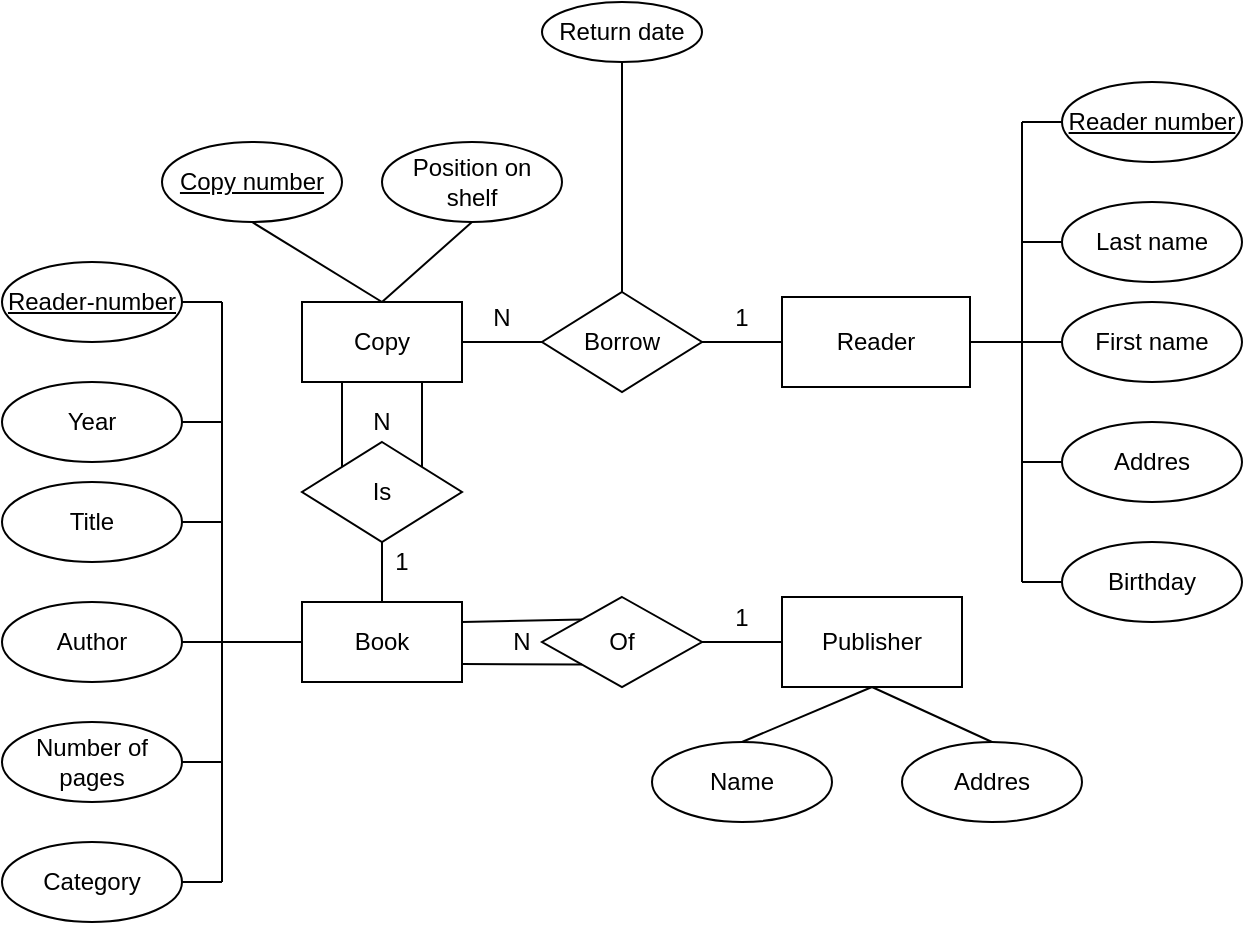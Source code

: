 <mxfile version="13.7.3" type="device"><diagram id="dT4nXzbZGtYeQhpqwWdV" name="Page-1"><mxGraphModel dx="1038" dy="548" grid="1" gridSize="10" guides="1" tooltips="1" connect="1" arrows="1" fold="1" page="1" pageScale="1" pageWidth="827" pageHeight="1169" math="0" shadow="0"><root><mxCell id="0"/><mxCell id="1" parent="0"/><mxCell id="9XOHKC4SDFCtI3DdR-S4-1" value="Copy" style="rounded=0;whiteSpace=wrap;html=1;" vertex="1" parent="1"><mxGeometry x="160" y="220" width="80" height="40" as="geometry"/></mxCell><mxCell id="9XOHKC4SDFCtI3DdR-S4-2" value="&lt;div style=&quot;text-align: justify&quot;&gt;&lt;span&gt;Borrow&lt;/span&gt;&lt;/div&gt;" style="rhombus;whiteSpace=wrap;html=1;" vertex="1" parent="1"><mxGeometry x="280" y="215" width="80" height="50" as="geometry"/></mxCell><mxCell id="9XOHKC4SDFCtI3DdR-S4-4" value="" style="endArrow=none;html=1;exitX=1;exitY=0.5;exitDx=0;exitDy=0;" edge="1" parent="1" source="9XOHKC4SDFCtI3DdR-S4-1"><mxGeometry width="50" height="50" relative="1" as="geometry"><mxPoint x="390" y="310" as="sourcePoint"/><mxPoint x="280" y="240" as="targetPoint"/></mxGeometry></mxCell><mxCell id="9XOHKC4SDFCtI3DdR-S4-6" value="Reader" style="rounded=0;whiteSpace=wrap;html=1;" vertex="1" parent="1"><mxGeometry x="400" y="217.5" width="94" height="45" as="geometry"/></mxCell><mxCell id="9XOHKC4SDFCtI3DdR-S4-7" value="&lt;u&gt;Reader number&lt;/u&gt;" style="ellipse;whiteSpace=wrap;html=1;" vertex="1" parent="1"><mxGeometry x="540" y="110" width="90" height="40" as="geometry"/></mxCell><mxCell id="9XOHKC4SDFCtI3DdR-S4-8" value="Last name" style="ellipse;whiteSpace=wrap;html=1;" vertex="1" parent="1"><mxGeometry x="540" y="170" width="90" height="40" as="geometry"/></mxCell><mxCell id="9XOHKC4SDFCtI3DdR-S4-9" value="First name" style="ellipse;whiteSpace=wrap;html=1;" vertex="1" parent="1"><mxGeometry x="540" y="220" width="90" height="40" as="geometry"/></mxCell><mxCell id="9XOHKC4SDFCtI3DdR-S4-10" value="Addres" style="ellipse;whiteSpace=wrap;html=1;" vertex="1" parent="1"><mxGeometry x="540" y="280" width="90" height="40" as="geometry"/></mxCell><mxCell id="9XOHKC4SDFCtI3DdR-S4-11" value="Birthday" style="ellipse;whiteSpace=wrap;html=1;" vertex="1" parent="1"><mxGeometry x="540" y="340" width="90" height="40" as="geometry"/></mxCell><mxCell id="9XOHKC4SDFCtI3DdR-S4-12" value="" style="endArrow=none;html=1;entryX=1;entryY=0.5;entryDx=0;entryDy=0;" edge="1" parent="1" target="9XOHKC4SDFCtI3DdR-S4-6"><mxGeometry width="50" height="50" relative="1" as="geometry"><mxPoint x="520" y="240" as="sourcePoint"/><mxPoint x="440" y="260" as="targetPoint"/></mxGeometry></mxCell><mxCell id="9XOHKC4SDFCtI3DdR-S4-13" value="" style="endArrow=none;html=1;" edge="1" parent="1"><mxGeometry width="50" height="50" relative="1" as="geometry"><mxPoint x="520" y="360" as="sourcePoint"/><mxPoint x="520" y="130" as="targetPoint"/></mxGeometry></mxCell><mxCell id="9XOHKC4SDFCtI3DdR-S4-15" value="" style="endArrow=none;html=1;" edge="1" parent="1" source="9XOHKC4SDFCtI3DdR-S4-7"><mxGeometry width="50" height="50" relative="1" as="geometry"><mxPoint x="390" y="310" as="sourcePoint"/><mxPoint x="520" y="130" as="targetPoint"/></mxGeometry></mxCell><mxCell id="9XOHKC4SDFCtI3DdR-S4-16" value="" style="endArrow=none;html=1;exitX=0;exitY=0.5;exitDx=0;exitDy=0;" edge="1" parent="1" source="9XOHKC4SDFCtI3DdR-S4-9"><mxGeometry width="50" height="50" relative="1" as="geometry"><mxPoint x="550" y="140" as="sourcePoint"/><mxPoint x="520" y="240" as="targetPoint"/></mxGeometry></mxCell><mxCell id="9XOHKC4SDFCtI3DdR-S4-17" value="" style="endArrow=none;html=1;" edge="1" parent="1" source="9XOHKC4SDFCtI3DdR-S4-10"><mxGeometry width="50" height="50" relative="1" as="geometry"><mxPoint x="560" y="150" as="sourcePoint"/><mxPoint x="520" y="300" as="targetPoint"/></mxGeometry></mxCell><mxCell id="9XOHKC4SDFCtI3DdR-S4-19" value="" style="endArrow=none;html=1;" edge="1" parent="1"><mxGeometry width="50" height="50" relative="1" as="geometry"><mxPoint x="540" y="190" as="sourcePoint"/><mxPoint x="520" y="190" as="targetPoint"/></mxGeometry></mxCell><mxCell id="9XOHKC4SDFCtI3DdR-S4-20" value="Return date" style="ellipse;whiteSpace=wrap;html=1;" vertex="1" parent="1"><mxGeometry x="280" y="70" width="80" height="30" as="geometry"/></mxCell><mxCell id="9XOHKC4SDFCtI3DdR-S4-21" value="" style="endArrow=none;html=1;exitX=0.5;exitY=1;exitDx=0;exitDy=0;entryX=0.5;entryY=0;entryDx=0;entryDy=0;" edge="1" parent="1" source="9XOHKC4SDFCtI3DdR-S4-20" target="9XOHKC4SDFCtI3DdR-S4-2"><mxGeometry width="50" height="50" relative="1" as="geometry"><mxPoint x="390" y="310" as="sourcePoint"/><mxPoint x="320" y="210" as="targetPoint"/></mxGeometry></mxCell><mxCell id="9XOHKC4SDFCtI3DdR-S4-22" value="N" style="text;html=1;strokeColor=none;fillColor=none;align=center;verticalAlign=middle;whiteSpace=wrap;rounded=0;" vertex="1" parent="1"><mxGeometry x="240" y="217.5" width="40" height="20" as="geometry"/></mxCell><mxCell id="9XOHKC4SDFCtI3DdR-S4-23" value="" style="endArrow=none;html=1;entryX=1;entryY=0.5;entryDx=0;entryDy=0;" edge="1" parent="1" target="9XOHKC4SDFCtI3DdR-S4-2"><mxGeometry width="50" height="50" relative="1" as="geometry"><mxPoint x="400" y="240" as="sourcePoint"/><mxPoint x="570" y="180" as="targetPoint"/></mxGeometry></mxCell><mxCell id="9XOHKC4SDFCtI3DdR-S4-24" value="1" style="text;html=1;strokeColor=none;fillColor=none;align=center;verticalAlign=middle;whiteSpace=wrap;rounded=0;" vertex="1" parent="1"><mxGeometry x="360" y="217.5" width="40" height="20" as="geometry"/></mxCell><mxCell id="9XOHKC4SDFCtI3DdR-S4-28" value="Position on shelf" style="ellipse;whiteSpace=wrap;html=1;" vertex="1" parent="1"><mxGeometry x="200" y="140" width="90" height="40" as="geometry"/></mxCell><mxCell id="9XOHKC4SDFCtI3DdR-S4-29" value="&lt;u&gt;Copy number&lt;/u&gt;" style="ellipse;whiteSpace=wrap;html=1;" vertex="1" parent="1"><mxGeometry x="90" y="140" width="90" height="40" as="geometry"/></mxCell><mxCell id="9XOHKC4SDFCtI3DdR-S4-31" value="" style="endArrow=none;html=1;exitX=0.5;exitY=1;exitDx=0;exitDy=0;entryX=0.5;entryY=0;entryDx=0;entryDy=0;" edge="1" parent="1" source="9XOHKC4SDFCtI3DdR-S4-29" target="9XOHKC4SDFCtI3DdR-S4-1"><mxGeometry width="50" height="50" relative="1" as="geometry"><mxPoint x="390" y="300" as="sourcePoint"/><mxPoint x="440" y="250" as="targetPoint"/></mxGeometry></mxCell><mxCell id="9XOHKC4SDFCtI3DdR-S4-33" value="" style="endArrow=none;html=1;exitX=0.5;exitY=1;exitDx=0;exitDy=0;" edge="1" parent="1" source="9XOHKC4SDFCtI3DdR-S4-28"><mxGeometry width="50" height="50" relative="1" as="geometry"><mxPoint x="165" y="190" as="sourcePoint"/><mxPoint x="200" y="220" as="targetPoint"/></mxGeometry></mxCell><mxCell id="9XOHKC4SDFCtI3DdR-S4-34" value="&lt;div style=&quot;text-align: justify&quot;&gt;&lt;span&gt;Is&lt;/span&gt;&lt;/div&gt;" style="rhombus;whiteSpace=wrap;html=1;" vertex="1" parent="1"><mxGeometry x="160" y="290" width="80" height="50" as="geometry"/></mxCell><mxCell id="9XOHKC4SDFCtI3DdR-S4-36" value="Book" style="rounded=0;whiteSpace=wrap;html=1;" vertex="1" parent="1"><mxGeometry x="160" y="370" width="80" height="40" as="geometry"/></mxCell><mxCell id="9XOHKC4SDFCtI3DdR-S4-37" value="&lt;div style=&quot;text-align: justify&quot;&gt;&lt;span&gt;Of&lt;/span&gt;&lt;/div&gt;" style="rhombus;whiteSpace=wrap;html=1;" vertex="1" parent="1"><mxGeometry x="280" y="367.5" width="80" height="45" as="geometry"/></mxCell><mxCell id="9XOHKC4SDFCtI3DdR-S4-39" value="" style="endArrow=none;html=1;exitX=1;exitY=0;exitDx=0;exitDy=0;entryX=0.75;entryY=1;entryDx=0;entryDy=0;" edge="1" parent="1" source="9XOHKC4SDFCtI3DdR-S4-34" target="9XOHKC4SDFCtI3DdR-S4-1"><mxGeometry width="50" height="50" relative="1" as="geometry"><mxPoint x="390" y="300" as="sourcePoint"/><mxPoint x="210" y="260" as="targetPoint"/></mxGeometry></mxCell><mxCell id="9XOHKC4SDFCtI3DdR-S4-40" value="" style="endArrow=none;html=1;exitX=0.5;exitY=0;exitDx=0;exitDy=0;" edge="1" parent="1" source="9XOHKC4SDFCtI3DdR-S4-36"><mxGeometry width="50" height="50" relative="1" as="geometry"><mxPoint x="210" y="300" as="sourcePoint"/><mxPoint x="200" y="340" as="targetPoint"/></mxGeometry></mxCell><mxCell id="9XOHKC4SDFCtI3DdR-S4-41" value="" style="endArrow=none;html=1;entryX=0;entryY=1;entryDx=0;entryDy=0;" edge="1" parent="1" target="9XOHKC4SDFCtI3DdR-S4-37"><mxGeometry width="50" height="50" relative="1" as="geometry"><mxPoint x="240" y="401" as="sourcePoint"/><mxPoint x="220" y="280" as="targetPoint"/></mxGeometry></mxCell><mxCell id="9XOHKC4SDFCtI3DdR-S4-42" value="&lt;u&gt;Reader-number&lt;/u&gt;" style="ellipse;whiteSpace=wrap;html=1;" vertex="1" parent="1"><mxGeometry x="10" y="200" width="90" height="40" as="geometry"/></mxCell><mxCell id="9XOHKC4SDFCtI3DdR-S4-43" value="Year" style="ellipse;whiteSpace=wrap;html=1;" vertex="1" parent="1"><mxGeometry x="10" y="260" width="90" height="40" as="geometry"/></mxCell><mxCell id="9XOHKC4SDFCtI3DdR-S4-44" value="Title" style="ellipse;whiteSpace=wrap;html=1;" vertex="1" parent="1"><mxGeometry x="10" y="310" width="90" height="40" as="geometry"/></mxCell><mxCell id="9XOHKC4SDFCtI3DdR-S4-45" value="Author" style="ellipse;whiteSpace=wrap;html=1;" vertex="1" parent="1"><mxGeometry x="10" y="370" width="90" height="40" as="geometry"/></mxCell><mxCell id="9XOHKC4SDFCtI3DdR-S4-46" value="Number of pages" style="ellipse;whiteSpace=wrap;html=1;" vertex="1" parent="1"><mxGeometry x="10" y="430" width="90" height="40" as="geometry"/></mxCell><mxCell id="9XOHKC4SDFCtI3DdR-S4-52" value="Category" style="ellipse;whiteSpace=wrap;html=1;" vertex="1" parent="1"><mxGeometry x="10" y="490" width="90" height="40" as="geometry"/></mxCell><mxCell id="9XOHKC4SDFCtI3DdR-S4-53" value="" style="endArrow=none;html=1;" edge="1" parent="1"><mxGeometry width="50" height="50" relative="1" as="geometry"><mxPoint x="120" y="510" as="sourcePoint"/><mxPoint x="120" y="220" as="targetPoint"/></mxGeometry></mxCell><mxCell id="9XOHKC4SDFCtI3DdR-S4-54" value="" style="endArrow=none;html=1;exitX=1;exitY=0.5;exitDx=0;exitDy=0;entryX=0;entryY=0.5;entryDx=0;entryDy=0;" edge="1" parent="1" source="9XOHKC4SDFCtI3DdR-S4-45" target="9XOHKC4SDFCtI3DdR-S4-36"><mxGeometry width="50" height="50" relative="1" as="geometry"><mxPoint x="390" y="310" as="sourcePoint"/><mxPoint x="440" y="260" as="targetPoint"/></mxGeometry></mxCell><mxCell id="9XOHKC4SDFCtI3DdR-S4-55" value="" style="endArrow=none;html=1;entryX=1;entryY=0.5;entryDx=0;entryDy=0;" edge="1" parent="1" target="9XOHKC4SDFCtI3DdR-S4-42"><mxGeometry width="50" height="50" relative="1" as="geometry"><mxPoint x="120" y="220" as="sourcePoint"/><mxPoint x="540" y="150" as="targetPoint"/></mxGeometry></mxCell><mxCell id="9XOHKC4SDFCtI3DdR-S4-56" value="" style="endArrow=none;html=1;entryX=1;entryY=0.5;entryDx=0;entryDy=0;" edge="1" parent="1" target="9XOHKC4SDFCtI3DdR-S4-43"><mxGeometry width="50" height="50" relative="1" as="geometry"><mxPoint x="120" y="280" as="sourcePoint"/><mxPoint x="550" y="160" as="targetPoint"/></mxGeometry></mxCell><mxCell id="9XOHKC4SDFCtI3DdR-S4-57" value="" style="endArrow=none;html=1;entryX=1;entryY=0.5;entryDx=0;entryDy=0;" edge="1" parent="1" target="9XOHKC4SDFCtI3DdR-S4-44"><mxGeometry width="50" height="50" relative="1" as="geometry"><mxPoint x="120" y="330" as="sourcePoint"/><mxPoint x="130" y="330" as="targetPoint"/></mxGeometry></mxCell><mxCell id="9XOHKC4SDFCtI3DdR-S4-58" value="" style="endArrow=none;html=1;entryX=1;entryY=0.5;entryDx=0;entryDy=0;" edge="1" parent="1" target="9XOHKC4SDFCtI3DdR-S4-46"><mxGeometry width="50" height="50" relative="1" as="geometry"><mxPoint x="120" y="450" as="sourcePoint"/><mxPoint x="130" y="340" as="targetPoint"/></mxGeometry></mxCell><mxCell id="9XOHKC4SDFCtI3DdR-S4-59" value="" style="endArrow=none;html=1;entryX=1;entryY=0.5;entryDx=0;entryDy=0;" edge="1" parent="1" target="9XOHKC4SDFCtI3DdR-S4-52"><mxGeometry width="50" height="50" relative="1" as="geometry"><mxPoint x="120" y="510" as="sourcePoint"/><mxPoint x="140" y="350" as="targetPoint"/></mxGeometry></mxCell><mxCell id="9XOHKC4SDFCtI3DdR-S4-60" value="" style="endArrow=none;html=1;exitX=0;exitY=0;exitDx=0;exitDy=0;entryX=0.25;entryY=1;entryDx=0;entryDy=0;" edge="1" parent="1" source="9XOHKC4SDFCtI3DdR-S4-34" target="9XOHKC4SDFCtI3DdR-S4-1"><mxGeometry width="50" height="50" relative="1" as="geometry"><mxPoint x="230" y="312.5" as="sourcePoint"/><mxPoint x="230" y="270" as="targetPoint"/></mxGeometry></mxCell><mxCell id="9XOHKC4SDFCtI3DdR-S4-61" value="N&lt;span style=&quot;color: rgba(0 , 0 , 0 , 0) ; font-family: monospace ; font-size: 0px&quot;&gt;%3CmxGraphModel%3E%3Croot%3E%3CmxCell%20id%3D%220%22%2F%3E%3CmxCell%20id%3D%221%22%20parent%3D%220%22%2F%3E%3CmxCell%20id%3D%222%22%20value%3D%22%22%20style%3D%22endArrow%3Dnone%3Bhtml%3D1%3BexitX%3D1%3BexitY%3D0%3BexitDx%3D0%3BexitDy%3D0%3BentryX%3D0.75%3BentryY%3D1%3BentryDx%3D0%3BentryDy%3D0%3B%22%20edge%3D%221%22%20parent%3D%221%22%3E%3CmxGeometry%20width%3D%2250%22%20height%3D%2250%22%20relative%3D%221%22%20as%3D%22geometry%22%3E%3CmxPoint%20x%3D%22220%22%20y%3D%22302.5%22%20as%3D%22sourcePoint%22%2F%3E%3CmxPoint%20x%3D%22220%22%20y%3D%22260%22%20as%3D%22targetPoint%22%2F%3E%3C%2FmxGeometry%3E%3C%2FmxCell%3E%3C%2Froot%3E%3C%2FmxGraphModel%3E&lt;/span&gt;" style="text;html=1;strokeColor=none;fillColor=none;align=center;verticalAlign=middle;whiteSpace=wrap;rounded=0;" vertex="1" parent="1"><mxGeometry x="180" y="270" width="40" height="20" as="geometry"/></mxCell><mxCell id="9XOHKC4SDFCtI3DdR-S4-62" value="1" style="text;html=1;strokeColor=none;fillColor=none;align=center;verticalAlign=middle;whiteSpace=wrap;rounded=0;" vertex="1" parent="1"><mxGeometry x="190" y="340" width="40" height="20" as="geometry"/></mxCell><mxCell id="9XOHKC4SDFCtI3DdR-S4-64" value="" style="endArrow=none;html=1;exitX=1;exitY=0.25;exitDx=0;exitDy=0;entryX=0;entryY=0;entryDx=0;entryDy=0;" edge="1" parent="1" source="9XOHKC4SDFCtI3DdR-S4-36" target="9XOHKC4SDFCtI3DdR-S4-37"><mxGeometry width="50" height="50" relative="1" as="geometry"><mxPoint x="330" y="370" as="sourcePoint"/><mxPoint x="380" y="320" as="targetPoint"/></mxGeometry></mxCell><mxCell id="9XOHKC4SDFCtI3DdR-S4-65" value="N&lt;span style=&quot;color: rgba(0 , 0 , 0 , 0) ; font-family: monospace ; font-size: 0px&quot;&gt;%3CmxGraphModel%3E%3Croot%3E%3CmxCell%20id%3D%220%22%2F%3E%3CmxCell%20id%3D%221%22%20parent%3D%220%22%2F%3E%3CmxCell%20id%3D%222%22%20value%3D%22%22%20style%3D%22endArrow%3Dnone%3Bhtml%3D1%3BexitX%3D1%3BexitY%3D0%3BexitDx%3D0%3BexitDy%3D0%3BentryX%3D0.75%3BentryY%3D1%3BentryDx%3D0%3BentryDy%3D0%3B%22%20edge%3D%221%22%20parent%3D%221%22%3E%3CmxGeometry%20width%3D%2250%22%20height%3D%2250%22%20relative%3D%221%22%20as%3D%22geometry%22%3E%3CmxPoint%20x%3D%22220%22%20y%3D%22302.5%22%20as%3D%22sourcePoint%22%2F%3E%3CmxPoint%20x%3D%22220%22%20y%3D%22260%22%20as%3D%22targetPoint%22%2F%3E%3C%2FmxGeometry%3E%3C%2FmxCell%3E%3C%2Froot%3E%3C%2FmxGraphModel%3E&lt;/span&gt;" style="text;html=1;strokeColor=none;fillColor=none;align=center;verticalAlign=middle;whiteSpace=wrap;rounded=0;" vertex="1" parent="1"><mxGeometry x="250" y="380" width="40" height="20" as="geometry"/></mxCell><mxCell id="9XOHKC4SDFCtI3DdR-S4-79" value="Publisher" style="rounded=0;whiteSpace=wrap;html=1;" vertex="1" parent="1"><mxGeometry x="400" y="367.5" width="90" height="45" as="geometry"/></mxCell><mxCell id="9XOHKC4SDFCtI3DdR-S4-80" value="Name" style="ellipse;whiteSpace=wrap;html=1;" vertex="1" parent="1"><mxGeometry x="335" y="440" width="90" height="40" as="geometry"/></mxCell><mxCell id="9XOHKC4SDFCtI3DdR-S4-81" value="Addres" style="ellipse;whiteSpace=wrap;html=1;" vertex="1" parent="1"><mxGeometry x="460" y="440" width="90" height="40" as="geometry"/></mxCell><mxCell id="9XOHKC4SDFCtI3DdR-S4-83" value="" style="endArrow=none;html=1;entryX=0;entryY=0.5;entryDx=0;entryDy=0;exitX=1;exitY=0.5;exitDx=0;exitDy=0;" edge="1" parent="1" target="9XOHKC4SDFCtI3DdR-S4-79" source="9XOHKC4SDFCtI3DdR-S4-37"><mxGeometry width="50" height="50" relative="1" as="geometry"><mxPoint x="460" y="490" as="sourcePoint"/><mxPoint x="380" y="510" as="targetPoint"/></mxGeometry></mxCell><mxCell id="9XOHKC4SDFCtI3DdR-S4-84" value="" style="endArrow=none;html=1;exitX=0.5;exitY=0;exitDx=0;exitDy=0;entryX=0.5;entryY=1;entryDx=0;entryDy=0;" edge="1" parent="1" source="9XOHKC4SDFCtI3DdR-S4-80" target="9XOHKC4SDFCtI3DdR-S4-79"><mxGeometry width="50" height="50" relative="1" as="geometry"><mxPoint x="470" y="680" as="sourcePoint"/><mxPoint x="600" y="500" as="targetPoint"/></mxGeometry></mxCell><mxCell id="9XOHKC4SDFCtI3DdR-S4-87" value="1" style="text;html=1;strokeColor=none;fillColor=none;align=center;verticalAlign=middle;whiteSpace=wrap;rounded=0;" vertex="1" parent="1"><mxGeometry x="360" y="367.5" width="40" height="20" as="geometry"/></mxCell><mxCell id="9XOHKC4SDFCtI3DdR-S4-90" value="" style="endArrow=none;html=1;entryX=0;entryY=0.5;entryDx=0;entryDy=0;" edge="1" parent="1" target="9XOHKC4SDFCtI3DdR-S4-11"><mxGeometry width="50" height="50" relative="1" as="geometry"><mxPoint x="520" y="360" as="sourcePoint"/><mxPoint x="440" y="260" as="targetPoint"/></mxGeometry></mxCell><mxCell id="9XOHKC4SDFCtI3DdR-S4-91" value="" style="endArrow=none;html=1;exitX=0.5;exitY=1;exitDx=0;exitDy=0;entryX=0.5;entryY=0;entryDx=0;entryDy=0;" edge="1" parent="1" source="9XOHKC4SDFCtI3DdR-S4-79" target="9XOHKC4SDFCtI3DdR-S4-81"><mxGeometry width="50" height="50" relative="1" as="geometry"><mxPoint x="390" y="320" as="sourcePoint"/><mxPoint x="440" y="270" as="targetPoint"/></mxGeometry></mxCell></root></mxGraphModel></diagram></mxfile>